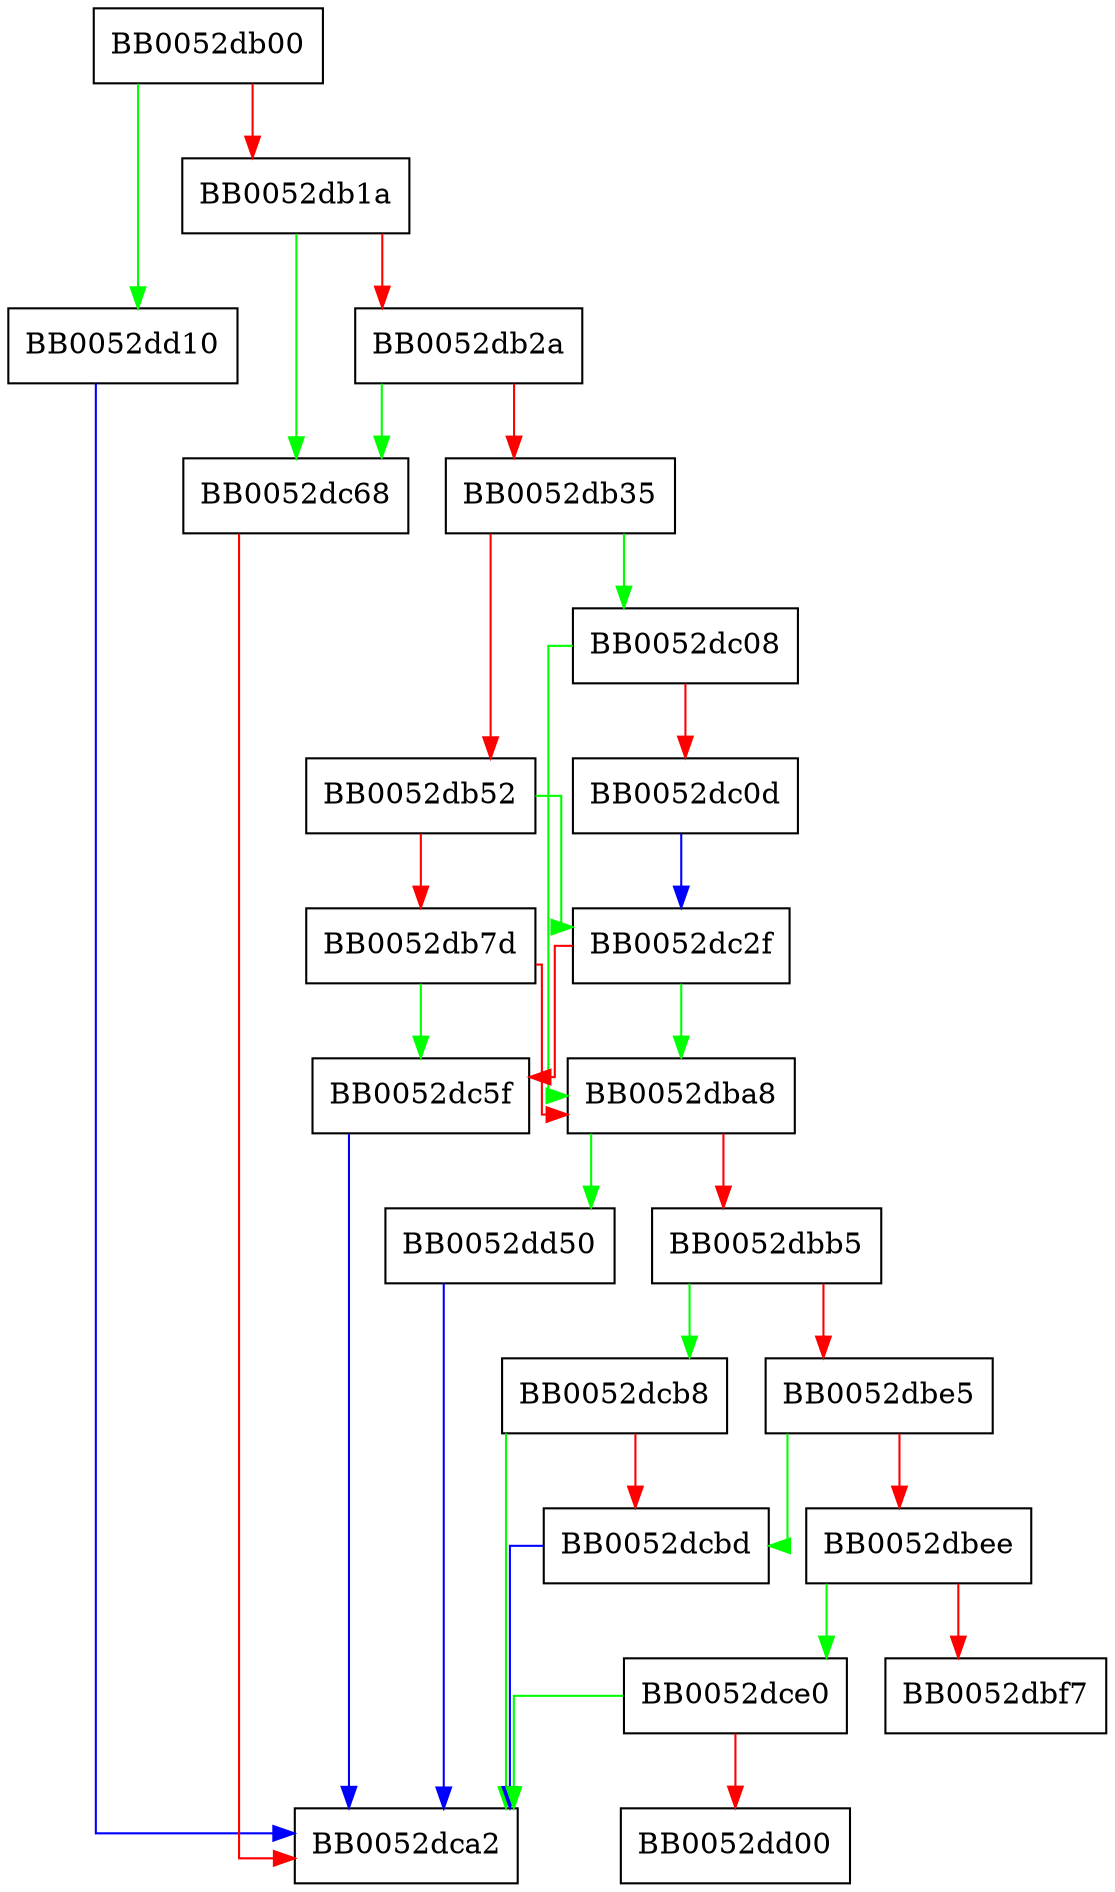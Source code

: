 digraph BIO_recvmmsg {
  node [shape="box"];
  graph [splines=ortho];
  BB0052db00 -> BB0052dd10 [color="green"];
  BB0052db00 -> BB0052db1a [color="red"];
  BB0052db1a -> BB0052dc68 [color="green"];
  BB0052db1a -> BB0052db2a [color="red"];
  BB0052db2a -> BB0052dc68 [color="green"];
  BB0052db2a -> BB0052db35 [color="red"];
  BB0052db35 -> BB0052dc08 [color="green"];
  BB0052db35 -> BB0052db52 [color="red"];
  BB0052db52 -> BB0052dc2f [color="green"];
  BB0052db52 -> BB0052db7d [color="red"];
  BB0052db7d -> BB0052dc5f [color="green"];
  BB0052db7d -> BB0052dba8 [color="red"];
  BB0052dba8 -> BB0052dd50 [color="green"];
  BB0052dba8 -> BB0052dbb5 [color="red"];
  BB0052dbb5 -> BB0052dcb8 [color="green"];
  BB0052dbb5 -> BB0052dbe5 [color="red"];
  BB0052dbe5 -> BB0052dcbd [color="green"];
  BB0052dbe5 -> BB0052dbee [color="red"];
  BB0052dbee -> BB0052dce0 [color="green"];
  BB0052dbee -> BB0052dbf7 [color="red"];
  BB0052dc08 -> BB0052dba8 [color="green"];
  BB0052dc08 -> BB0052dc0d [color="red"];
  BB0052dc0d -> BB0052dc2f [color="blue"];
  BB0052dc2f -> BB0052dba8 [color="green"];
  BB0052dc2f -> BB0052dc5f [color="red"];
  BB0052dc5f -> BB0052dca2 [color="blue"];
  BB0052dc68 -> BB0052dca2 [color="red"];
  BB0052dcb8 -> BB0052dca2 [color="green"];
  BB0052dcb8 -> BB0052dcbd [color="red"];
  BB0052dcbd -> BB0052dca2 [color="blue"];
  BB0052dce0 -> BB0052dca2 [color="green"];
  BB0052dce0 -> BB0052dd00 [color="red"];
  BB0052dd10 -> BB0052dca2 [color="blue"];
  BB0052dd50 -> BB0052dca2 [color="blue"];
}